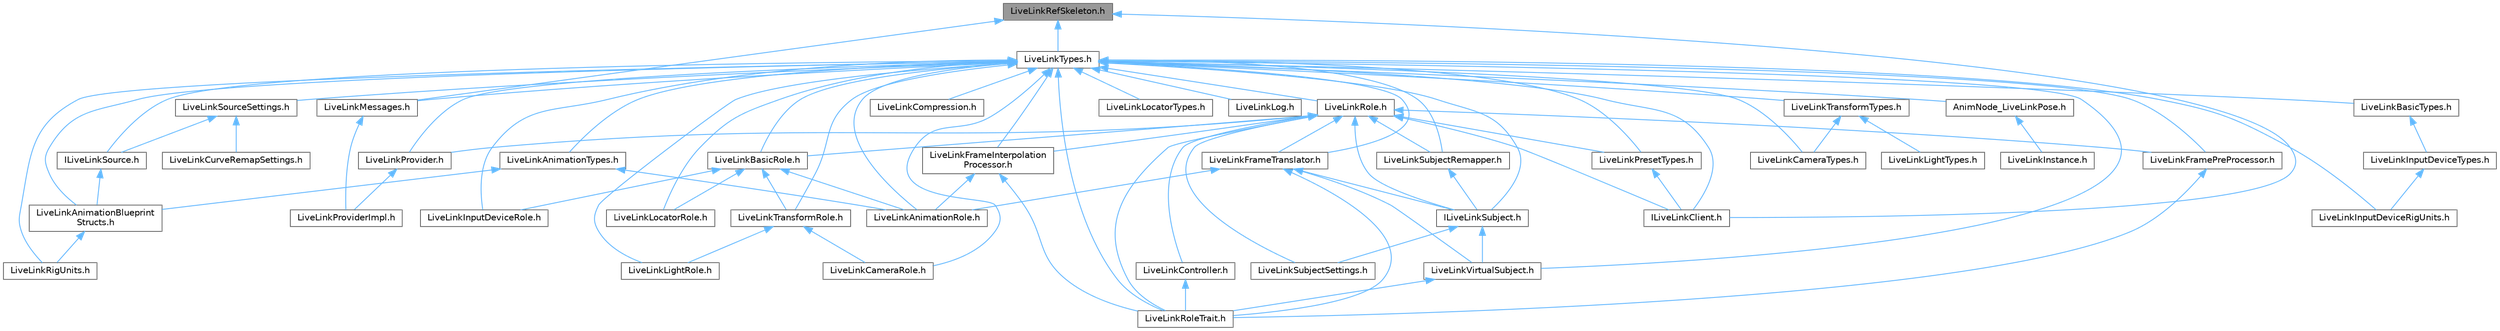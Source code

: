digraph "LiveLinkRefSkeleton.h"
{
 // INTERACTIVE_SVG=YES
 // LATEX_PDF_SIZE
  bgcolor="transparent";
  edge [fontname=Helvetica,fontsize=10,labelfontname=Helvetica,labelfontsize=10];
  node [fontname=Helvetica,fontsize=10,shape=box,height=0.2,width=0.4];
  Node1 [id="Node000001",label="LiveLinkRefSkeleton.h",height=0.2,width=0.4,color="gray40", fillcolor="grey60", style="filled", fontcolor="black",tooltip=" "];
  Node1 -> Node2 [id="edge1_Node000001_Node000002",dir="back",color="steelblue1",style="solid",tooltip=" "];
  Node2 [id="Node000002",label="ILiveLinkClient.h",height=0.2,width=0.4,color="grey40", fillcolor="white", style="filled",URL="$d6/d54/ILiveLinkClient_8h.html",tooltip=" "];
  Node1 -> Node3 [id="edge2_Node000001_Node000003",dir="back",color="steelblue1",style="solid",tooltip=" "];
  Node3 [id="Node000003",label="LiveLinkMessages.h",height=0.2,width=0.4,color="grey40", fillcolor="white", style="filled",URL="$d4/d98/LiveLinkMessages_8h.html",tooltip=" "];
  Node3 -> Node4 [id="edge3_Node000003_Node000004",dir="back",color="steelblue1",style="solid",tooltip=" "];
  Node4 [id="Node000004",label="LiveLinkProviderImpl.h",height=0.2,width=0.4,color="grey40", fillcolor="white", style="filled",URL="$dc/da0/LiveLinkProviderImpl_8h.html",tooltip=" "];
  Node1 -> Node5 [id="edge4_Node000001_Node000005",dir="back",color="steelblue1",style="solid",tooltip=" "];
  Node5 [id="Node000005",label="LiveLinkTypes.h",height=0.2,width=0.4,color="grey40", fillcolor="white", style="filled",URL="$d2/d4c/LiveLinkTypes_8h.html",tooltip=" "];
  Node5 -> Node6 [id="edge5_Node000005_Node000006",dir="back",color="steelblue1",style="solid",tooltip=" "];
  Node6 [id="Node000006",label="AnimNode_LiveLinkPose.h",height=0.2,width=0.4,color="grey40", fillcolor="white", style="filled",URL="$df/d09/AnimNode__LiveLinkPose_8h.html",tooltip=" "];
  Node6 -> Node7 [id="edge6_Node000006_Node000007",dir="back",color="steelblue1",style="solid",tooltip=" "];
  Node7 [id="Node000007",label="LiveLinkInstance.h",height=0.2,width=0.4,color="grey40", fillcolor="white", style="filled",URL="$d5/d97/LiveLinkInstance_8h.html",tooltip=" "];
  Node5 -> Node2 [id="edge7_Node000005_Node000002",dir="back",color="steelblue1",style="solid",tooltip=" "];
  Node5 -> Node8 [id="edge8_Node000005_Node000008",dir="back",color="steelblue1",style="solid",tooltip=" "];
  Node8 [id="Node000008",label="ILiveLinkSource.h",height=0.2,width=0.4,color="grey40", fillcolor="white", style="filled",URL="$d8/dfe/ILiveLinkSource_8h.html",tooltip=" "];
  Node8 -> Node9 [id="edge9_Node000008_Node000009",dir="back",color="steelblue1",style="solid",tooltip=" "];
  Node9 [id="Node000009",label="LiveLinkAnimationBlueprint\lStructs.h",height=0.2,width=0.4,color="grey40", fillcolor="white", style="filled",URL="$d3/de9/LiveLinkAnimationBlueprintStructs_8h.html",tooltip=" "];
  Node9 -> Node10 [id="edge10_Node000009_Node000010",dir="back",color="steelblue1",style="solid",tooltip=" "];
  Node10 [id="Node000010",label="LiveLinkRigUnits.h",height=0.2,width=0.4,color="grey40", fillcolor="white", style="filled",URL="$d4/d71/LiveLinkRigUnits_8h.html",tooltip=" "];
  Node5 -> Node11 [id="edge11_Node000005_Node000011",dir="back",color="steelblue1",style="solid",tooltip=" "];
  Node11 [id="Node000011",label="ILiveLinkSubject.h",height=0.2,width=0.4,color="grey40", fillcolor="white", style="filled",URL="$d6/d3c/ILiveLinkSubject_8h.html",tooltip=" "];
  Node11 -> Node12 [id="edge12_Node000011_Node000012",dir="back",color="steelblue1",style="solid",tooltip=" "];
  Node12 [id="Node000012",label="LiveLinkSubjectSettings.h",height=0.2,width=0.4,color="grey40", fillcolor="white", style="filled",URL="$d1/d4f/LiveLinkSubjectSettings_8h.html",tooltip=" "];
  Node11 -> Node13 [id="edge13_Node000011_Node000013",dir="back",color="steelblue1",style="solid",tooltip=" "];
  Node13 [id="Node000013",label="LiveLinkVirtualSubject.h",height=0.2,width=0.4,color="grey40", fillcolor="white", style="filled",URL="$d2/de5/LiveLinkVirtualSubject_8h.html",tooltip=" "];
  Node13 -> Node14 [id="edge14_Node000013_Node000014",dir="back",color="steelblue1",style="solid",tooltip=" "];
  Node14 [id="Node000014",label="LiveLinkRoleTrait.h",height=0.2,width=0.4,color="grey40", fillcolor="white", style="filled",URL="$d3/deb/LiveLinkRoleTrait_8h.html",tooltip=" "];
  Node5 -> Node9 [id="edge15_Node000005_Node000009",dir="back",color="steelblue1",style="solid",tooltip=" "];
  Node5 -> Node15 [id="edge16_Node000005_Node000015",dir="back",color="steelblue1",style="solid",tooltip=" "];
  Node15 [id="Node000015",label="LiveLinkAnimationRole.h",height=0.2,width=0.4,color="grey40", fillcolor="white", style="filled",URL="$de/d82/LiveLinkAnimationRole_8h.html",tooltip=" "];
  Node5 -> Node16 [id="edge17_Node000005_Node000016",dir="back",color="steelblue1",style="solid",tooltip=" "];
  Node16 [id="Node000016",label="LiveLinkAnimationTypes.h",height=0.2,width=0.4,color="grey40", fillcolor="white", style="filled",URL="$d6/d96/LiveLinkAnimationTypes_8h.html",tooltip=" "];
  Node16 -> Node9 [id="edge18_Node000016_Node000009",dir="back",color="steelblue1",style="solid",tooltip=" "];
  Node16 -> Node15 [id="edge19_Node000016_Node000015",dir="back",color="steelblue1",style="solid",tooltip=" "];
  Node5 -> Node17 [id="edge20_Node000005_Node000017",dir="back",color="steelblue1",style="solid",tooltip=" "];
  Node17 [id="Node000017",label="LiveLinkBasicRole.h",height=0.2,width=0.4,color="grey40", fillcolor="white", style="filled",URL="$d4/d3d/LiveLinkBasicRole_8h.html",tooltip=" "];
  Node17 -> Node15 [id="edge21_Node000017_Node000015",dir="back",color="steelblue1",style="solid",tooltip=" "];
  Node17 -> Node18 [id="edge22_Node000017_Node000018",dir="back",color="steelblue1",style="solid",tooltip=" "];
  Node18 [id="Node000018",label="LiveLinkInputDeviceRole.h",height=0.2,width=0.4,color="grey40", fillcolor="white", style="filled",URL="$d3/d0b/LiveLinkInputDeviceRole_8h.html",tooltip=" "];
  Node17 -> Node19 [id="edge23_Node000017_Node000019",dir="back",color="steelblue1",style="solid",tooltip=" "];
  Node19 [id="Node000019",label="LiveLinkLocatorRole.h",height=0.2,width=0.4,color="grey40", fillcolor="white", style="filled",URL="$de/d86/LiveLinkLocatorRole_8h.html",tooltip=" "];
  Node17 -> Node20 [id="edge24_Node000017_Node000020",dir="back",color="steelblue1",style="solid",tooltip=" "];
  Node20 [id="Node000020",label="LiveLinkTransformRole.h",height=0.2,width=0.4,color="grey40", fillcolor="white", style="filled",URL="$df/df4/LiveLinkTransformRole_8h.html",tooltip=" "];
  Node20 -> Node21 [id="edge25_Node000020_Node000021",dir="back",color="steelblue1",style="solid",tooltip=" "];
  Node21 [id="Node000021",label="LiveLinkCameraRole.h",height=0.2,width=0.4,color="grey40", fillcolor="white", style="filled",URL="$d7/d89/LiveLinkCameraRole_8h.html",tooltip=" "];
  Node20 -> Node22 [id="edge26_Node000020_Node000022",dir="back",color="steelblue1",style="solid",tooltip=" "];
  Node22 [id="Node000022",label="LiveLinkLightRole.h",height=0.2,width=0.4,color="grey40", fillcolor="white", style="filled",URL="$d2/d10/LiveLinkLightRole_8h.html",tooltip=" "];
  Node5 -> Node23 [id="edge27_Node000005_Node000023",dir="back",color="steelblue1",style="solid",tooltip=" "];
  Node23 [id="Node000023",label="LiveLinkBasicTypes.h",height=0.2,width=0.4,color="grey40", fillcolor="white", style="filled",URL="$da/ded/LiveLinkBasicTypes_8h.html",tooltip=" "];
  Node23 -> Node24 [id="edge28_Node000023_Node000024",dir="back",color="steelblue1",style="solid",tooltip=" "];
  Node24 [id="Node000024",label="LiveLinkInputDeviceTypes.h",height=0.2,width=0.4,color="grey40", fillcolor="white", style="filled",URL="$d3/d29/LiveLinkInputDeviceTypes_8h.html",tooltip=" "];
  Node24 -> Node25 [id="edge29_Node000024_Node000025",dir="back",color="steelblue1",style="solid",tooltip=" "];
  Node25 [id="Node000025",label="LiveLinkInputDeviceRigUnits.h",height=0.2,width=0.4,color="grey40", fillcolor="white", style="filled",URL="$d3/d64/LiveLinkInputDeviceRigUnits_8h.html",tooltip=" "];
  Node5 -> Node21 [id="edge30_Node000005_Node000021",dir="back",color="steelblue1",style="solid",tooltip=" "];
  Node5 -> Node26 [id="edge31_Node000005_Node000026",dir="back",color="steelblue1",style="solid",tooltip=" "];
  Node26 [id="Node000026",label="LiveLinkCameraTypes.h",height=0.2,width=0.4,color="grey40", fillcolor="white", style="filled",URL="$d1/df8/LiveLinkCameraTypes_8h.html",tooltip=" "];
  Node5 -> Node27 [id="edge32_Node000005_Node000027",dir="back",color="steelblue1",style="solid",tooltip=" "];
  Node27 [id="Node000027",label="LiveLinkCompression.h",height=0.2,width=0.4,color="grey40", fillcolor="white", style="filled",URL="$db/da3/LiveLinkCompression_8h.html",tooltip=" "];
  Node5 -> Node28 [id="edge33_Node000005_Node000028",dir="back",color="steelblue1",style="solid",tooltip=" "];
  Node28 [id="Node000028",label="LiveLinkFrameInterpolation\lProcessor.h",height=0.2,width=0.4,color="grey40", fillcolor="white", style="filled",URL="$d5/df9/LiveLinkFrameInterpolationProcessor_8h.html",tooltip=" "];
  Node28 -> Node15 [id="edge34_Node000028_Node000015",dir="back",color="steelblue1",style="solid",tooltip=" "];
  Node28 -> Node14 [id="edge35_Node000028_Node000014",dir="back",color="steelblue1",style="solid",tooltip=" "];
  Node5 -> Node29 [id="edge36_Node000005_Node000029",dir="back",color="steelblue1",style="solid",tooltip=" "];
  Node29 [id="Node000029",label="LiveLinkFramePreProcessor.h",height=0.2,width=0.4,color="grey40", fillcolor="white", style="filled",URL="$df/d39/LiveLinkFramePreProcessor_8h.html",tooltip=" "];
  Node29 -> Node14 [id="edge37_Node000029_Node000014",dir="back",color="steelblue1",style="solid",tooltip=" "];
  Node5 -> Node30 [id="edge38_Node000005_Node000030",dir="back",color="steelblue1",style="solid",tooltip=" "];
  Node30 [id="Node000030",label="LiveLinkFrameTranslator.h",height=0.2,width=0.4,color="grey40", fillcolor="white", style="filled",URL="$d8/df5/LiveLinkFrameTranslator_8h.html",tooltip=" "];
  Node30 -> Node11 [id="edge39_Node000030_Node000011",dir="back",color="steelblue1",style="solid",tooltip=" "];
  Node30 -> Node15 [id="edge40_Node000030_Node000015",dir="back",color="steelblue1",style="solid",tooltip=" "];
  Node30 -> Node14 [id="edge41_Node000030_Node000014",dir="back",color="steelblue1",style="solid",tooltip=" "];
  Node30 -> Node13 [id="edge42_Node000030_Node000013",dir="back",color="steelblue1",style="solid",tooltip=" "];
  Node5 -> Node25 [id="edge43_Node000005_Node000025",dir="back",color="steelblue1",style="solid",tooltip=" "];
  Node5 -> Node18 [id="edge44_Node000005_Node000018",dir="back",color="steelblue1",style="solid",tooltip=" "];
  Node5 -> Node22 [id="edge45_Node000005_Node000022",dir="back",color="steelblue1",style="solid",tooltip=" "];
  Node5 -> Node19 [id="edge46_Node000005_Node000019",dir="back",color="steelblue1",style="solid",tooltip=" "];
  Node5 -> Node31 [id="edge47_Node000005_Node000031",dir="back",color="steelblue1",style="solid",tooltip=" "];
  Node31 [id="Node000031",label="LiveLinkLocatorTypes.h",height=0.2,width=0.4,color="grey40", fillcolor="white", style="filled",URL="$dd/d89/LiveLinkLocatorTypes_8h.html",tooltip=" "];
  Node5 -> Node32 [id="edge48_Node000005_Node000032",dir="back",color="steelblue1",style="solid",tooltip=" "];
  Node32 [id="Node000032",label="LiveLinkLog.h",height=0.2,width=0.4,color="grey40", fillcolor="white", style="filled",URL="$d4/d26/LiveLinkLog_8h.html",tooltip=" "];
  Node5 -> Node3 [id="edge49_Node000005_Node000003",dir="back",color="steelblue1",style="solid",tooltip=" "];
  Node5 -> Node33 [id="edge50_Node000005_Node000033",dir="back",color="steelblue1",style="solid",tooltip=" "];
  Node33 [id="Node000033",label="LiveLinkPresetTypes.h",height=0.2,width=0.4,color="grey40", fillcolor="white", style="filled",URL="$d3/d83/LiveLinkPresetTypes_8h.html",tooltip=" "];
  Node33 -> Node2 [id="edge51_Node000033_Node000002",dir="back",color="steelblue1",style="solid",tooltip=" "];
  Node5 -> Node34 [id="edge52_Node000005_Node000034",dir="back",color="steelblue1",style="solid",tooltip=" "];
  Node34 [id="Node000034",label="LiveLinkProvider.h",height=0.2,width=0.4,color="grey40", fillcolor="white", style="filled",URL="$de/d9f/LiveLinkProvider_8h.html",tooltip=" "];
  Node34 -> Node4 [id="edge53_Node000034_Node000004",dir="back",color="steelblue1",style="solid",tooltip=" "];
  Node5 -> Node10 [id="edge54_Node000005_Node000010",dir="back",color="steelblue1",style="solid",tooltip=" "];
  Node5 -> Node35 [id="edge55_Node000005_Node000035",dir="back",color="steelblue1",style="solid",tooltip=" "];
  Node35 [id="Node000035",label="LiveLinkRole.h",height=0.2,width=0.4,color="grey40", fillcolor="white", style="filled",URL="$d0/d32/LiveLinkRole_8h.html",tooltip=" "];
  Node35 -> Node2 [id="edge56_Node000035_Node000002",dir="back",color="steelblue1",style="solid",tooltip=" "];
  Node35 -> Node11 [id="edge57_Node000035_Node000011",dir="back",color="steelblue1",style="solid",tooltip=" "];
  Node35 -> Node17 [id="edge58_Node000035_Node000017",dir="back",color="steelblue1",style="solid",tooltip=" "];
  Node35 -> Node36 [id="edge59_Node000035_Node000036",dir="back",color="steelblue1",style="solid",tooltip=" "];
  Node36 [id="Node000036",label="LiveLinkController.h",height=0.2,width=0.4,color="grey40", fillcolor="white", style="filled",URL="$d5/deb/LiveLinkController_8h.html",tooltip=" "];
  Node36 -> Node14 [id="edge60_Node000036_Node000014",dir="back",color="steelblue1",style="solid",tooltip=" "];
  Node35 -> Node28 [id="edge61_Node000035_Node000028",dir="back",color="steelblue1",style="solid",tooltip=" "];
  Node35 -> Node29 [id="edge62_Node000035_Node000029",dir="back",color="steelblue1",style="solid",tooltip=" "];
  Node35 -> Node30 [id="edge63_Node000035_Node000030",dir="back",color="steelblue1",style="solid",tooltip=" "];
  Node35 -> Node33 [id="edge64_Node000035_Node000033",dir="back",color="steelblue1",style="solid",tooltip=" "];
  Node35 -> Node34 [id="edge65_Node000035_Node000034",dir="back",color="steelblue1",style="solid",tooltip=" "];
  Node35 -> Node14 [id="edge66_Node000035_Node000014",dir="back",color="steelblue1",style="solid",tooltip=" "];
  Node35 -> Node37 [id="edge67_Node000035_Node000037",dir="back",color="steelblue1",style="solid",tooltip=" "];
  Node37 [id="Node000037",label="LiveLinkSubjectRemapper.h",height=0.2,width=0.4,color="grey40", fillcolor="white", style="filled",URL="$d4/d4e/LiveLinkSubjectRemapper_8h.html",tooltip=" "];
  Node37 -> Node11 [id="edge68_Node000037_Node000011",dir="back",color="steelblue1",style="solid",tooltip=" "];
  Node35 -> Node12 [id="edge69_Node000035_Node000012",dir="back",color="steelblue1",style="solid",tooltip=" "];
  Node5 -> Node14 [id="edge70_Node000005_Node000014",dir="back",color="steelblue1",style="solid",tooltip=" "];
  Node5 -> Node38 [id="edge71_Node000005_Node000038",dir="back",color="steelblue1",style="solid",tooltip=" "];
  Node38 [id="Node000038",label="LiveLinkSourceSettings.h",height=0.2,width=0.4,color="grey40", fillcolor="white", style="filled",URL="$d2/ded/LiveLinkSourceSettings_8h.html",tooltip=" "];
  Node38 -> Node8 [id="edge72_Node000038_Node000008",dir="back",color="steelblue1",style="solid",tooltip=" "];
  Node38 -> Node39 [id="edge73_Node000038_Node000039",dir="back",color="steelblue1",style="solid",tooltip=" "];
  Node39 [id="Node000039",label="LiveLinkCurveRemapSettings.h",height=0.2,width=0.4,color="grey40", fillcolor="white", style="filled",URL="$d2/d54/LiveLinkCurveRemapSettings_8h.html",tooltip=" "];
  Node5 -> Node37 [id="edge74_Node000005_Node000037",dir="back",color="steelblue1",style="solid",tooltip=" "];
  Node5 -> Node20 [id="edge75_Node000005_Node000020",dir="back",color="steelblue1",style="solid",tooltip=" "];
  Node5 -> Node40 [id="edge76_Node000005_Node000040",dir="back",color="steelblue1",style="solid",tooltip=" "];
  Node40 [id="Node000040",label="LiveLinkTransformTypes.h",height=0.2,width=0.4,color="grey40", fillcolor="white", style="filled",URL="$d8/d05/LiveLinkTransformTypes_8h.html",tooltip=" "];
  Node40 -> Node26 [id="edge77_Node000040_Node000026",dir="back",color="steelblue1",style="solid",tooltip=" "];
  Node40 -> Node41 [id="edge78_Node000040_Node000041",dir="back",color="steelblue1",style="solid",tooltip=" "];
  Node41 [id="Node000041",label="LiveLinkLightTypes.h",height=0.2,width=0.4,color="grey40", fillcolor="white", style="filled",URL="$d8/ddc/LiveLinkLightTypes_8h.html",tooltip=" "];
  Node5 -> Node13 [id="edge79_Node000005_Node000013",dir="back",color="steelblue1",style="solid",tooltip=" "];
}
